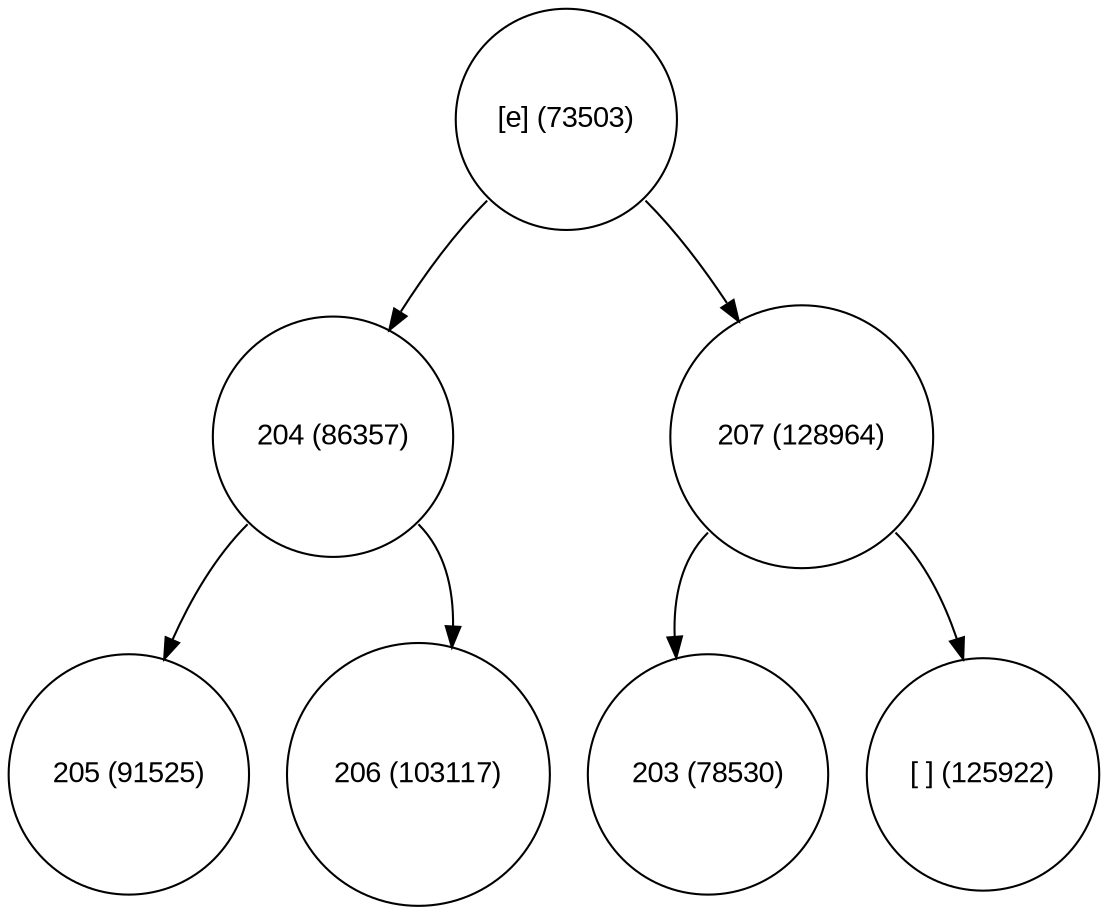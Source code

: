 digraph move_down {
	node [fontname="Arial", shape="circle", width=0.5]; 

	0 [label = "[e] (73503)"];
	0:sw -> 1;
	1 [label = "204 (86357)"];
	1:sw -> 3;
	3 [label = "205 (91525)"];
	1:se -> 4;
	4 [label = "206 (103117)"];
	0:se -> 2;
	2 [label = "207 (128964)"];
	2:sw -> 5;
	5 [label = "203 (78530)"];
	2:se -> 6;
	6 [label = "[ ] (125922)"];
}
